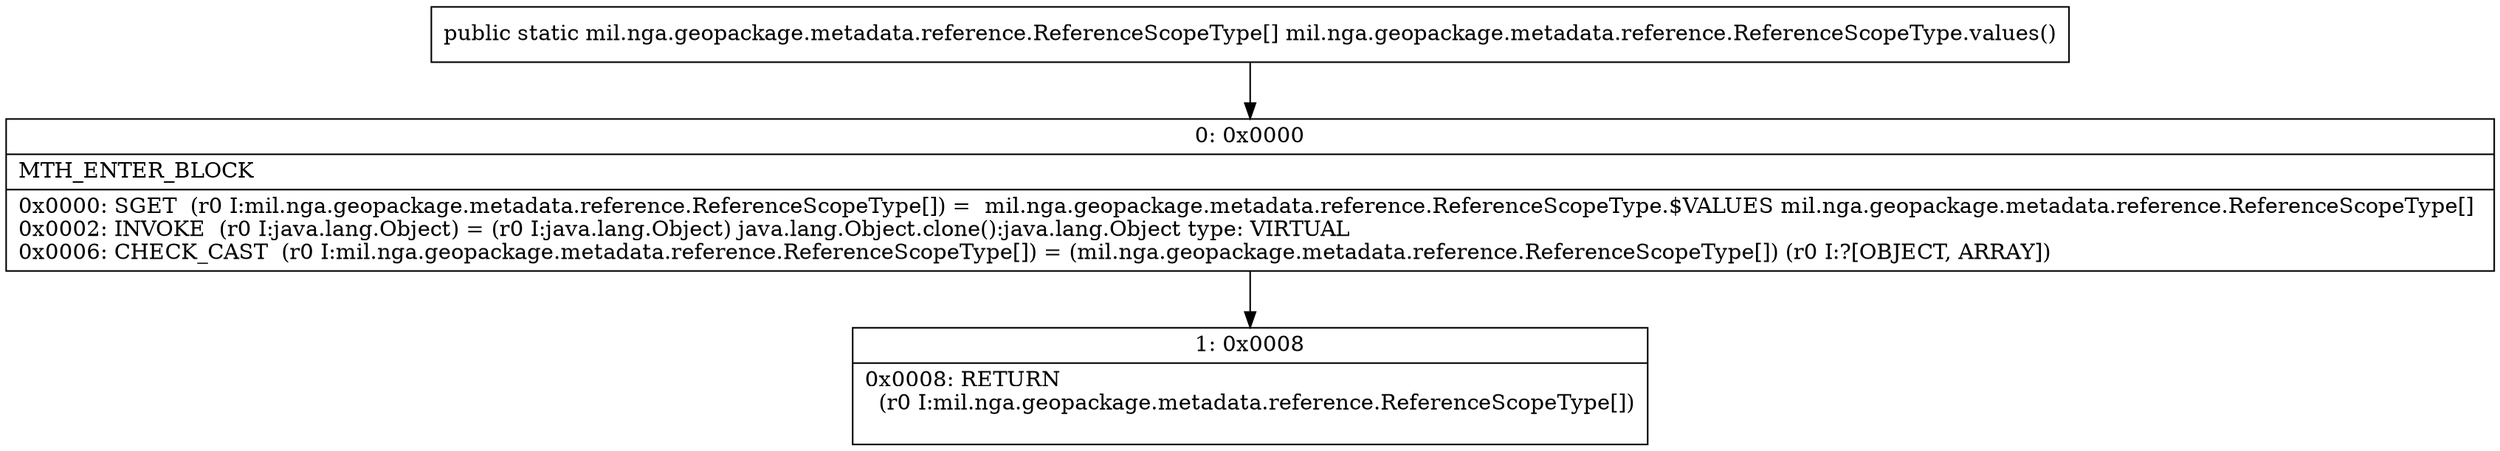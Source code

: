 digraph "CFG formil.nga.geopackage.metadata.reference.ReferenceScopeType.values()[Lmil\/nga\/geopackage\/metadata\/reference\/ReferenceScopeType;" {
Node_0 [shape=record,label="{0\:\ 0x0000|MTH_ENTER_BLOCK\l|0x0000: SGET  (r0 I:mil.nga.geopackage.metadata.reference.ReferenceScopeType[]) =  mil.nga.geopackage.metadata.reference.ReferenceScopeType.$VALUES mil.nga.geopackage.metadata.reference.ReferenceScopeType[] \l0x0002: INVOKE  (r0 I:java.lang.Object) = (r0 I:java.lang.Object) java.lang.Object.clone():java.lang.Object type: VIRTUAL \l0x0006: CHECK_CAST  (r0 I:mil.nga.geopackage.metadata.reference.ReferenceScopeType[]) = (mil.nga.geopackage.metadata.reference.ReferenceScopeType[]) (r0 I:?[OBJECT, ARRAY]) \l}"];
Node_1 [shape=record,label="{1\:\ 0x0008|0x0008: RETURN  \l  (r0 I:mil.nga.geopackage.metadata.reference.ReferenceScopeType[])\l \l}"];
MethodNode[shape=record,label="{public static mil.nga.geopackage.metadata.reference.ReferenceScopeType[] mil.nga.geopackage.metadata.reference.ReferenceScopeType.values() }"];
MethodNode -> Node_0;
Node_0 -> Node_1;
}

